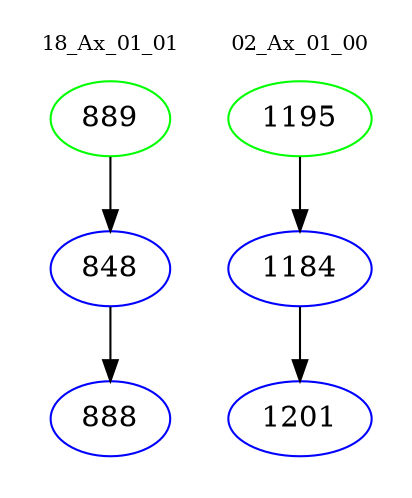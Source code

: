 digraph{
subgraph cluster_0 {
color = white
label = "18_Ax_01_01";
fontsize=10;
T0_889 [label="889", color="green"]
T0_889 -> T0_848 [color="black"]
T0_848 [label="848", color="blue"]
T0_848 -> T0_888 [color="black"]
T0_888 [label="888", color="blue"]
}
subgraph cluster_1 {
color = white
label = "02_Ax_01_00";
fontsize=10;
T1_1195 [label="1195", color="green"]
T1_1195 -> T1_1184 [color="black"]
T1_1184 [label="1184", color="blue"]
T1_1184 -> T1_1201 [color="black"]
T1_1201 [label="1201", color="blue"]
}
}
